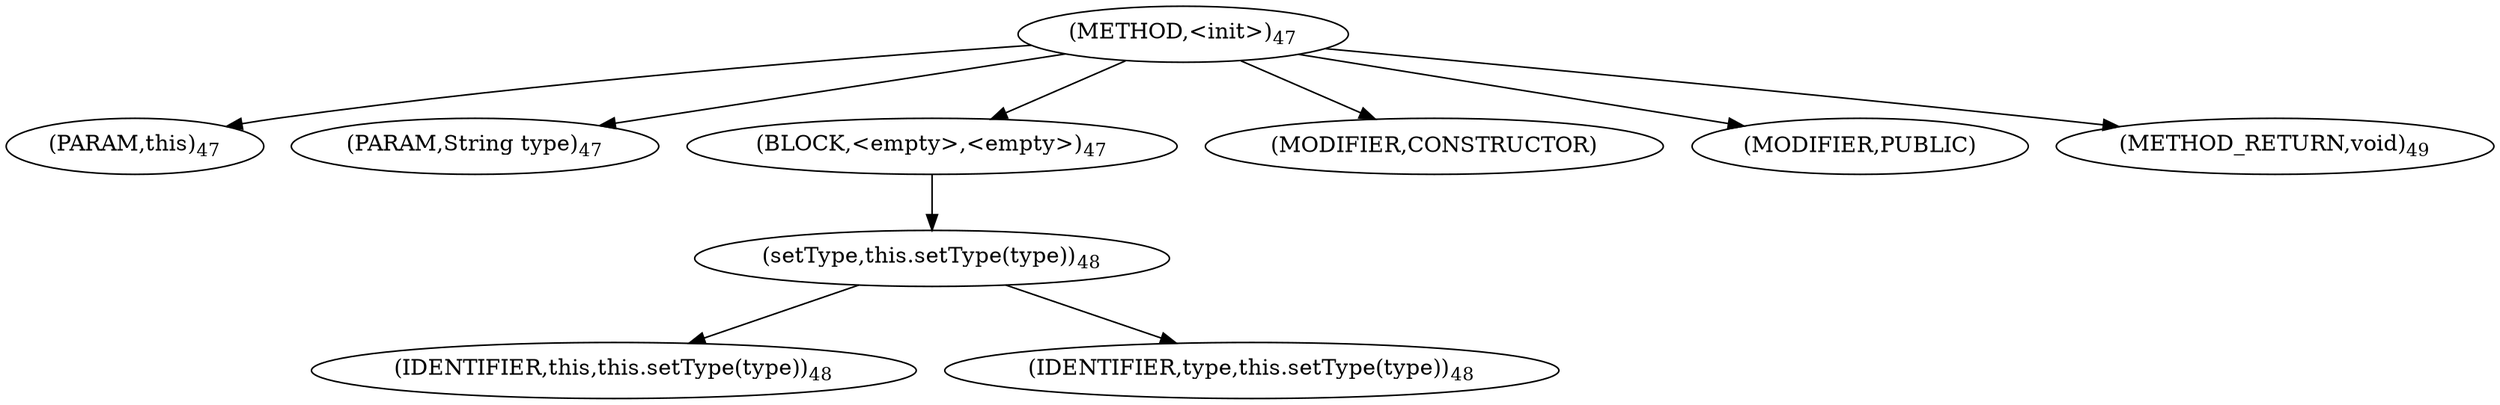 digraph "&lt;init&gt;" {  
"44" [label = <(METHOD,&lt;init&gt;)<SUB>47</SUB>> ]
"4" [label = <(PARAM,this)<SUB>47</SUB>> ]
"45" [label = <(PARAM,String type)<SUB>47</SUB>> ]
"46" [label = <(BLOCK,&lt;empty&gt;,&lt;empty&gt;)<SUB>47</SUB>> ]
"47" [label = <(setType,this.setType(type))<SUB>48</SUB>> ]
"3" [label = <(IDENTIFIER,this,this.setType(type))<SUB>48</SUB>> ]
"48" [label = <(IDENTIFIER,type,this.setType(type))<SUB>48</SUB>> ]
"49" [label = <(MODIFIER,CONSTRUCTOR)> ]
"50" [label = <(MODIFIER,PUBLIC)> ]
"51" [label = <(METHOD_RETURN,void)<SUB>49</SUB>> ]
  "44" -> "4" 
  "44" -> "45" 
  "44" -> "46" 
  "44" -> "49" 
  "44" -> "50" 
  "44" -> "51" 
  "46" -> "47" 
  "47" -> "3" 
  "47" -> "48" 
}
